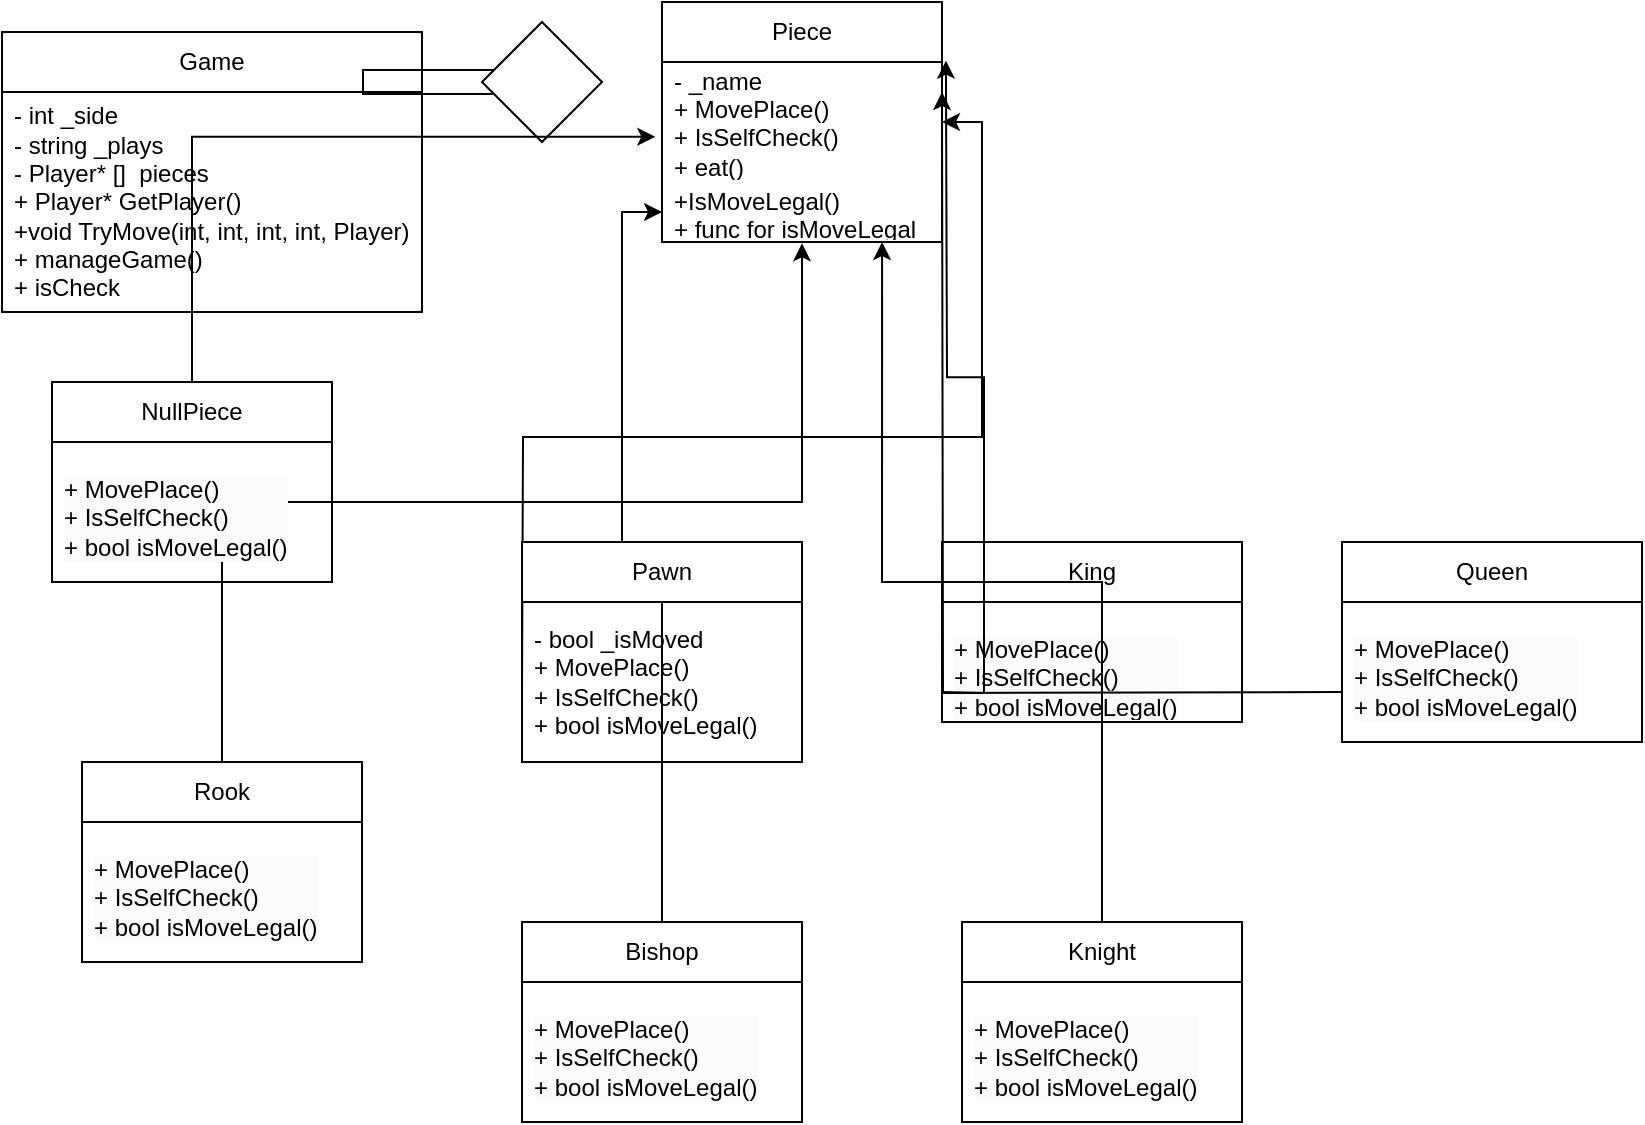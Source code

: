 <mxfile version="25.0.3">
  <diagram name="Page-1" id="KpkE8aBuHASH41pwANk7">
    <mxGraphModel dx="690" dy="358" grid="1" gridSize="10" guides="1" tooltips="1" connect="1" arrows="1" fold="1" page="1" pageScale="1" pageWidth="850" pageHeight="1100" math="0" shadow="0">
      <root>
        <mxCell id="0" />
        <mxCell id="1" parent="0" />
        <mxCell id="4CrbES1AH4iWRrPJDii6-1" value="Piece" style="swimlane;fontStyle=0;childLayout=stackLayout;horizontal=1;startSize=30;horizontalStack=0;resizeParent=1;resizeParentMax=0;resizeLast=0;collapsible=1;marginBottom=0;whiteSpace=wrap;html=1;" vertex="1" parent="1">
          <mxGeometry x="340" y="10" width="140" height="120" as="geometry" />
        </mxCell>
        <mxCell id="4CrbES1AH4iWRrPJDii6-3" value="&lt;div&gt;- _name&lt;/div&gt;+ MovePlace()&lt;div&gt;+ IsSelfCheck()&lt;/div&gt;&lt;div&gt;+ eat()&lt;/div&gt;" style="text;strokeColor=none;fillColor=none;align=left;verticalAlign=middle;spacingLeft=4;spacingRight=4;overflow=hidden;points=[[0,0.5],[1,0.5]];portConstraint=eastwest;rotatable=0;whiteSpace=wrap;html=1;" vertex="1" parent="4CrbES1AH4iWRrPJDii6-1">
          <mxGeometry y="30" width="140" height="60" as="geometry" />
        </mxCell>
        <mxCell id="4CrbES1AH4iWRrPJDii6-4" value="+IsMoveLegal()&lt;div&gt;+ func for isMoveLegal&lt;/div&gt;" style="text;strokeColor=none;fillColor=none;align=left;verticalAlign=middle;spacingLeft=4;spacingRight=4;overflow=hidden;points=[[0,0.5],[1,0.5]];portConstraint=eastwest;rotatable=0;whiteSpace=wrap;html=1;" vertex="1" parent="4CrbES1AH4iWRrPJDii6-1">
          <mxGeometry y="90" width="140" height="30" as="geometry" />
        </mxCell>
        <mxCell id="4CrbES1AH4iWRrPJDii6-9" value="King" style="swimlane;fontStyle=0;childLayout=stackLayout;horizontal=1;startSize=30;horizontalStack=0;resizeParent=1;resizeParentMax=0;resizeLast=0;collapsible=1;marginBottom=0;whiteSpace=wrap;html=1;" vertex="1" parent="1">
          <mxGeometry x="480" y="280" width="150" height="90" as="geometry" />
        </mxCell>
        <mxCell id="4CrbES1AH4iWRrPJDii6-10" value="&#xa;&lt;div style=&quot;forced-color-adjust: none; color: rgb(0, 0, 0); font-family: Helvetica; font-size: 12px; font-style: normal; font-variant-ligatures: normal; font-variant-caps: normal; font-weight: 400; letter-spacing: normal; orphans: 2; text-align: left; text-indent: 0px; text-transform: none; widows: 2; word-spacing: 0px; -webkit-text-stroke-width: 0px; white-space: normal; background-color: rgb(251, 251, 251); text-decoration-thickness: initial; text-decoration-style: initial; text-decoration-color: initial;&quot;&gt;+ MovePlace()&lt;div style=&quot;forced-color-adjust: none;&quot;&gt;+ IsSelfCheck()&lt;/div&gt;&lt;/div&gt;&lt;div style=&quot;forced-color-adjust: none; color: rgb(0, 0, 0); font-family: Helvetica; font-size: 12px; font-style: normal; font-variant-ligatures: normal; font-variant-caps: normal; font-weight: 400; letter-spacing: normal; orphans: 2; text-align: left; text-indent: 0px; text-transform: none; widows: 2; word-spacing: 0px; -webkit-text-stroke-width: 0px; white-space: normal; background-color: rgb(251, 251, 251); text-decoration-thickness: initial; text-decoration-style: initial; text-decoration-color: initial;&quot;&gt;+ bool isMoveLegal()&lt;/div&gt;&#xa;&#xa;" style="text;strokeColor=none;fillColor=none;align=left;verticalAlign=middle;spacingLeft=4;spacingRight=4;overflow=hidden;points=[[0,0.5],[1,0.5]];portConstraint=eastwest;rotatable=0;whiteSpace=wrap;html=1;" vertex="1" parent="4CrbES1AH4iWRrPJDii6-9">
          <mxGeometry y="30" width="150" height="60" as="geometry" />
        </mxCell>
        <mxCell id="4CrbES1AH4iWRrPJDii6-14" value="Queen" style="swimlane;fontStyle=0;childLayout=stackLayout;horizontal=1;startSize=30;horizontalStack=0;resizeParent=1;resizeParentMax=0;resizeLast=0;collapsible=1;marginBottom=0;whiteSpace=wrap;html=1;" vertex="1" parent="1">
          <mxGeometry x="680" y="280" width="150" height="100" as="geometry" />
        </mxCell>
        <mxCell id="4CrbES1AH4iWRrPJDii6-15" value="&#xa;&lt;div style=&quot;forced-color-adjust: none; color: rgb(0, 0, 0); font-family: Helvetica; font-size: 12px; font-style: normal; font-variant-ligatures: normal; font-variant-caps: normal; font-weight: 400; letter-spacing: normal; orphans: 2; text-align: left; text-indent: 0px; text-transform: none; widows: 2; word-spacing: 0px; -webkit-text-stroke-width: 0px; white-space: normal; background-color: rgb(251, 251, 251); text-decoration-thickness: initial; text-decoration-style: initial; text-decoration-color: initial;&quot;&gt;+ MovePlace()&lt;div style=&quot;forced-color-adjust: none;&quot;&gt;+ IsSelfCheck()&lt;/div&gt;&lt;/div&gt;&lt;div style=&quot;forced-color-adjust: none; color: rgb(0, 0, 0); font-family: Helvetica; font-size: 12px; font-style: normal; font-variant-ligatures: normal; font-variant-caps: normal; font-weight: 400; letter-spacing: normal; orphans: 2; text-align: left; text-indent: 0px; text-transform: none; widows: 2; word-spacing: 0px; -webkit-text-stroke-width: 0px; white-space: normal; background-color: rgb(251, 251, 251); text-decoration-thickness: initial; text-decoration-style: initial; text-decoration-color: initial;&quot;&gt;+ bool isMoveLegal()&lt;/div&gt;&#xa;&#xa;" style="text;strokeColor=none;fillColor=none;align=left;verticalAlign=middle;spacingLeft=4;spacingRight=4;overflow=hidden;points=[[0,0.5],[1,0.5]];portConstraint=eastwest;rotatable=0;whiteSpace=wrap;html=1;" vertex="1" parent="4CrbES1AH4iWRrPJDii6-14">
          <mxGeometry y="30" width="150" height="70" as="geometry" />
        </mxCell>
        <mxCell id="4CrbES1AH4iWRrPJDii6-18" value="Rook" style="swimlane;fontStyle=0;childLayout=stackLayout;horizontal=1;startSize=30;horizontalStack=0;resizeParent=1;resizeParentMax=0;resizeLast=0;collapsible=1;marginBottom=0;whiteSpace=wrap;html=1;" vertex="1" parent="1">
          <mxGeometry x="50" y="390" width="140" height="100" as="geometry" />
        </mxCell>
        <mxCell id="4CrbES1AH4iWRrPJDii6-19" value="&#xa;&lt;div style=&quot;forced-color-adjust: none; color: rgb(0, 0, 0); font-family: Helvetica; font-size: 12px; font-style: normal; font-variant-ligatures: normal; font-variant-caps: normal; font-weight: 400; letter-spacing: normal; orphans: 2; text-align: left; text-indent: 0px; text-transform: none; widows: 2; word-spacing: 0px; -webkit-text-stroke-width: 0px; white-space: normal; background-color: rgb(251, 251, 251); text-decoration-thickness: initial; text-decoration-style: initial; text-decoration-color: initial;&quot;&gt;+ MovePlace()&lt;div style=&quot;forced-color-adjust: none;&quot;&gt;+ IsSelfCheck()&lt;/div&gt;&lt;/div&gt;&lt;div style=&quot;forced-color-adjust: none; color: rgb(0, 0, 0); font-family: Helvetica; font-size: 12px; font-style: normal; font-variant-ligatures: normal; font-variant-caps: normal; font-weight: 400; letter-spacing: normal; orphans: 2; text-align: left; text-indent: 0px; text-transform: none; widows: 2; word-spacing: 0px; -webkit-text-stroke-width: 0px; white-space: normal; background-color: rgb(251, 251, 251); text-decoration-thickness: initial; text-decoration-style: initial; text-decoration-color: initial;&quot;&gt;+ bool isMoveLegal()&lt;/div&gt;&#xa;&#xa;" style="text;strokeColor=none;fillColor=none;align=left;verticalAlign=middle;spacingLeft=4;spacingRight=4;overflow=hidden;points=[[0,0.5],[1,0.5]];portConstraint=eastwest;rotatable=0;whiteSpace=wrap;html=1;" vertex="1" parent="4CrbES1AH4iWRrPJDii6-18">
          <mxGeometry y="30" width="140" height="70" as="geometry" />
        </mxCell>
        <mxCell id="4CrbES1AH4iWRrPJDii6-32" style="edgeStyle=orthogonalEdgeStyle;rounded=0;orthogonalLoop=1;jettySize=auto;html=1;" edge="1" parent="1" source="4CrbES1AH4iWRrPJDii6-22" target="4CrbES1AH4iWRrPJDii6-4">
          <mxGeometry relative="1" as="geometry" />
        </mxCell>
        <mxCell id="4CrbES1AH4iWRrPJDii6-22" value="Bishop" style="swimlane;fontStyle=0;childLayout=stackLayout;horizontal=1;startSize=30;horizontalStack=0;resizeParent=1;resizeParentMax=0;resizeLast=0;collapsible=1;marginBottom=0;whiteSpace=wrap;html=1;" vertex="1" parent="1">
          <mxGeometry x="270" y="470" width="140" height="100" as="geometry" />
        </mxCell>
        <mxCell id="4CrbES1AH4iWRrPJDii6-23" value="&#xa;&lt;div style=&quot;forced-color-adjust: none; color: rgb(0, 0, 0); font-family: Helvetica; font-size: 12px; font-style: normal; font-variant-ligatures: normal; font-variant-caps: normal; font-weight: 400; letter-spacing: normal; orphans: 2; text-align: left; text-indent: 0px; text-transform: none; widows: 2; word-spacing: 0px; -webkit-text-stroke-width: 0px; white-space: normal; background-color: rgb(251, 251, 251); text-decoration-thickness: initial; text-decoration-style: initial; text-decoration-color: initial;&quot;&gt;+ MovePlace()&lt;div style=&quot;forced-color-adjust: none;&quot;&gt;+ IsSelfCheck()&lt;/div&gt;&lt;/div&gt;&lt;div style=&quot;forced-color-adjust: none; color: rgb(0, 0, 0); font-family: Helvetica; font-size: 12px; font-style: normal; font-variant-ligatures: normal; font-variant-caps: normal; font-weight: 400; letter-spacing: normal; orphans: 2; text-align: left; text-indent: 0px; text-transform: none; widows: 2; word-spacing: 0px; -webkit-text-stroke-width: 0px; white-space: normal; background-color: rgb(251, 251, 251); text-decoration-thickness: initial; text-decoration-style: initial; text-decoration-color: initial;&quot;&gt;+ bool isMoveLegal()&lt;/div&gt;&#xa;&#xa;" style="text;strokeColor=none;fillColor=none;align=left;verticalAlign=middle;spacingLeft=4;spacingRight=4;overflow=hidden;points=[[0,0.5],[1,0.5]];portConstraint=eastwest;rotatable=0;whiteSpace=wrap;html=1;" vertex="1" parent="4CrbES1AH4iWRrPJDii6-22">
          <mxGeometry y="30" width="140" height="70" as="geometry" />
        </mxCell>
        <mxCell id="4CrbES1AH4iWRrPJDii6-33" style="edgeStyle=orthogonalEdgeStyle;rounded=0;orthogonalLoop=1;jettySize=auto;html=1;entryX=0.786;entryY=1;entryDx=0;entryDy=0;entryPerimeter=0;" edge="1" parent="1" source="4CrbES1AH4iWRrPJDii6-26" target="4CrbES1AH4iWRrPJDii6-4">
          <mxGeometry relative="1" as="geometry">
            <mxPoint x="150" y="190" as="targetPoint" />
          </mxGeometry>
        </mxCell>
        <mxCell id="4CrbES1AH4iWRrPJDii6-26" value="Knight" style="swimlane;fontStyle=0;childLayout=stackLayout;horizontal=1;startSize=30;horizontalStack=0;resizeParent=1;resizeParentMax=0;resizeLast=0;collapsible=1;marginBottom=0;whiteSpace=wrap;html=1;" vertex="1" parent="1">
          <mxGeometry x="490" y="470" width="140" height="100" as="geometry" />
        </mxCell>
        <mxCell id="4CrbES1AH4iWRrPJDii6-27" value="&#xa;&lt;div style=&quot;forced-color-adjust: none; color: rgb(0, 0, 0); font-family: Helvetica; font-size: 12px; font-style: normal; font-variant-ligatures: normal; font-variant-caps: normal; font-weight: 400; letter-spacing: normal; orphans: 2; text-align: left; text-indent: 0px; text-transform: none; widows: 2; word-spacing: 0px; -webkit-text-stroke-width: 0px; white-space: normal; background-color: rgb(251, 251, 251); text-decoration-thickness: initial; text-decoration-style: initial; text-decoration-color: initial;&quot;&gt;+ MovePlace()&lt;div style=&quot;forced-color-adjust: none;&quot;&gt;+ IsSelfCheck()&lt;/div&gt;&lt;/div&gt;&lt;div style=&quot;forced-color-adjust: none; color: rgb(0, 0, 0); font-family: Helvetica; font-size: 12px; font-style: normal; font-variant-ligatures: normal; font-variant-caps: normal; font-weight: 400; letter-spacing: normal; orphans: 2; text-align: left; text-indent: 0px; text-transform: none; widows: 2; word-spacing: 0px; -webkit-text-stroke-width: 0px; white-space: normal; background-color: rgb(251, 251, 251); text-decoration-thickness: initial; text-decoration-style: initial; text-decoration-color: initial;&quot;&gt;+ bool isMoveLegal()&lt;/div&gt;&#xa;&#xa;" style="text;strokeColor=none;fillColor=none;align=left;verticalAlign=middle;spacingLeft=4;spacingRight=4;overflow=hidden;points=[[0,0.5],[1,0.5]];portConstraint=eastwest;rotatable=0;whiteSpace=wrap;html=1;" vertex="1" parent="4CrbES1AH4iWRrPJDii6-26">
          <mxGeometry y="30" width="140" height="70" as="geometry" />
        </mxCell>
        <mxCell id="4CrbES1AH4iWRrPJDii6-30" style="edgeStyle=orthogonalEdgeStyle;rounded=0;orthogonalLoop=1;jettySize=auto;html=1;exitX=0;exitY=0.5;exitDx=0;exitDy=0;entryX=1;entryY=0.5;entryDx=0;entryDy=0;" edge="1" parent="1" target="4CrbES1AH4iWRrPJDii6-3">
          <mxGeometry relative="1" as="geometry">
            <mxPoint x="270" y="355" as="sourcePoint" />
          </mxGeometry>
        </mxCell>
        <mxCell id="4CrbES1AH4iWRrPJDii6-31" style="edgeStyle=orthogonalEdgeStyle;rounded=0;orthogonalLoop=1;jettySize=auto;html=1;entryX=0.5;entryY=1.022;entryDx=0;entryDy=0;entryPerimeter=0;" edge="1" parent="1" source="4CrbES1AH4iWRrPJDii6-18" target="4CrbES1AH4iWRrPJDii6-4">
          <mxGeometry relative="1" as="geometry" />
        </mxCell>
        <mxCell id="4CrbES1AH4iWRrPJDii6-34" style="edgeStyle=orthogonalEdgeStyle;rounded=0;orthogonalLoop=1;jettySize=auto;html=1;entryX=1.014;entryY=-0.022;entryDx=0;entryDy=0;entryPerimeter=0;" edge="1" parent="1">
          <mxGeometry relative="1" as="geometry">
            <mxPoint x="480" y="355.043" as="sourcePoint" />
            <mxPoint x="481.96" y="39.34" as="targetPoint" />
          </mxGeometry>
        </mxCell>
        <mxCell id="4CrbES1AH4iWRrPJDii6-36" style="edgeStyle=orthogonalEdgeStyle;rounded=0;orthogonalLoop=1;jettySize=auto;html=1;entryX=1;entryY=0.5;entryDx=0;entryDy=0;" edge="1" parent="1">
          <mxGeometry relative="1" as="geometry">
            <mxPoint x="680" y="355.043" as="sourcePoint" />
            <mxPoint x="480" y="55" as="targetPoint" />
          </mxGeometry>
        </mxCell>
        <mxCell id="4CrbES1AH4iWRrPJDii6-5" value="Pawn" style="swimlane;fontStyle=0;childLayout=stackLayout;horizontal=1;startSize=30;horizontalStack=0;resizeParent=1;resizeParentMax=0;resizeLast=0;collapsible=1;marginBottom=0;whiteSpace=wrap;html=1;" vertex="1" parent="1">
          <mxGeometry x="270" y="280" width="140" height="110" as="geometry">
            <mxRectangle x="270" y="280" width="70" height="30" as="alternateBounds" />
          </mxGeometry>
        </mxCell>
        <mxCell id="4CrbES1AH4iWRrPJDii6-6" value="- bool _isMoved&lt;div&gt;+ MovePlace()&lt;div&gt;+ IsSelfCheck()&lt;/div&gt;&lt;/div&gt;&lt;div&gt;+ bool isMoveLegal()&lt;/div&gt;" style="text;strokeColor=none;fillColor=none;align=left;verticalAlign=middle;spacingLeft=4;spacingRight=4;overflow=hidden;points=[[0,0.5],[1,0.5]];portConstraint=eastwest;rotatable=0;whiteSpace=wrap;html=1;" vertex="1" parent="4CrbES1AH4iWRrPJDii6-5">
          <mxGeometry y="30" width="140" height="80" as="geometry" />
        </mxCell>
        <mxCell id="4CrbES1AH4iWRrPJDii6-37" value="Game" style="swimlane;fontStyle=0;childLayout=stackLayout;horizontal=1;startSize=30;horizontalStack=0;resizeParent=1;resizeParentMax=0;resizeLast=0;collapsible=1;marginBottom=0;whiteSpace=wrap;html=1;" vertex="1" parent="1">
          <mxGeometry x="10" y="25" width="210" height="140" as="geometry" />
        </mxCell>
        <mxCell id="4CrbES1AH4iWRrPJDii6-38" value="- int _side&lt;div&gt;- string _plays&lt;br&gt;&lt;div&gt;- Player* []&amp;nbsp; pieces&lt;/div&gt;&lt;div&gt;+ Player* GetPlayer()&lt;/div&gt;&lt;div&gt;+void TryMove(int, int,&amp;nbsp;&lt;span style=&quot;background-color: initial;&quot;&gt;int, int, Player&lt;/span&gt;&lt;span style=&quot;background-color: initial;&quot;&gt;)&lt;/span&gt;&lt;/div&gt;&lt;/div&gt;&lt;div&gt;+ manageGame()&lt;/div&gt;&lt;div&gt;+ isCheck&lt;/div&gt;" style="text;strokeColor=none;fillColor=none;align=left;verticalAlign=middle;spacingLeft=4;spacingRight=4;overflow=hidden;points=[[0,0.5],[1,0.5]];portConstraint=eastwest;rotatable=0;whiteSpace=wrap;html=1;" vertex="1" parent="4CrbES1AH4iWRrPJDii6-37">
          <mxGeometry y="30" width="210" height="110" as="geometry" />
        </mxCell>
        <mxCell id="4CrbES1AH4iWRrPJDii6-41" value="" style="shape=flexArrow;endArrow=classic;html=1;rounded=0;width=11.905;endSize=9.3;" edge="1" parent="1">
          <mxGeometry width="50" height="50" relative="1" as="geometry">
            <mxPoint x="190" y="50" as="sourcePoint" />
            <mxPoint x="310" y="50" as="targetPoint" />
          </mxGeometry>
        </mxCell>
        <mxCell id="4CrbES1AH4iWRrPJDii6-42" value="" style="rhombus;whiteSpace=wrap;html=1;" vertex="1" parent="1">
          <mxGeometry x="250" y="20" width="60" height="60" as="geometry" />
        </mxCell>
        <mxCell id="4CrbES1AH4iWRrPJDii6-46" value="NullPiece" style="swimlane;fontStyle=0;childLayout=stackLayout;horizontal=1;startSize=30;horizontalStack=0;resizeParent=1;resizeParentMax=0;resizeLast=0;collapsible=1;marginBottom=0;whiteSpace=wrap;html=1;" vertex="1" parent="1">
          <mxGeometry x="35" y="200" width="140" height="100" as="geometry" />
        </mxCell>
        <mxCell id="4CrbES1AH4iWRrPJDii6-47" value="&#xa;&lt;div style=&quot;forced-color-adjust: none; color: rgb(0, 0, 0); font-family: Helvetica; font-size: 12px; font-style: normal; font-variant-ligatures: normal; font-variant-caps: normal; font-weight: 400; letter-spacing: normal; orphans: 2; text-align: left; text-indent: 0px; text-transform: none; widows: 2; word-spacing: 0px; -webkit-text-stroke-width: 0px; white-space: normal; background-color: rgb(251, 251, 251); text-decoration-thickness: initial; text-decoration-style: initial; text-decoration-color: initial;&quot;&gt;+ MovePlace()&lt;div style=&quot;forced-color-adjust: none;&quot;&gt;+ IsSelfCheck()&lt;/div&gt;&lt;/div&gt;&lt;div style=&quot;forced-color-adjust: none; color: rgb(0, 0, 0); font-family: Helvetica; font-size: 12px; font-style: normal; font-variant-ligatures: normal; font-variant-caps: normal; font-weight: 400; letter-spacing: normal; orphans: 2; text-align: left; text-indent: 0px; text-transform: none; widows: 2; word-spacing: 0px; -webkit-text-stroke-width: 0px; white-space: normal; background-color: rgb(251, 251, 251); text-decoration-thickness: initial; text-decoration-style: initial; text-decoration-color: initial;&quot;&gt;+ bool isMoveLegal()&lt;/div&gt;&#xa;&#xa;" style="text;strokeColor=none;fillColor=none;align=left;verticalAlign=middle;spacingLeft=4;spacingRight=4;overflow=hidden;points=[[0,0.5],[1,0.5]];portConstraint=eastwest;rotatable=0;whiteSpace=wrap;html=1;" vertex="1" parent="4CrbES1AH4iWRrPJDii6-46">
          <mxGeometry y="30" width="140" height="70" as="geometry" />
        </mxCell>
        <mxCell id="4CrbES1AH4iWRrPJDii6-50" style="edgeStyle=orthogonalEdgeStyle;rounded=0;orthogonalLoop=1;jettySize=auto;html=1;entryX=-0.024;entryY=0.623;entryDx=0;entryDy=0;entryPerimeter=0;" edge="1" parent="1" source="4CrbES1AH4iWRrPJDii6-46" target="4CrbES1AH4iWRrPJDii6-3">
          <mxGeometry relative="1" as="geometry" />
        </mxCell>
      </root>
    </mxGraphModel>
  </diagram>
</mxfile>
